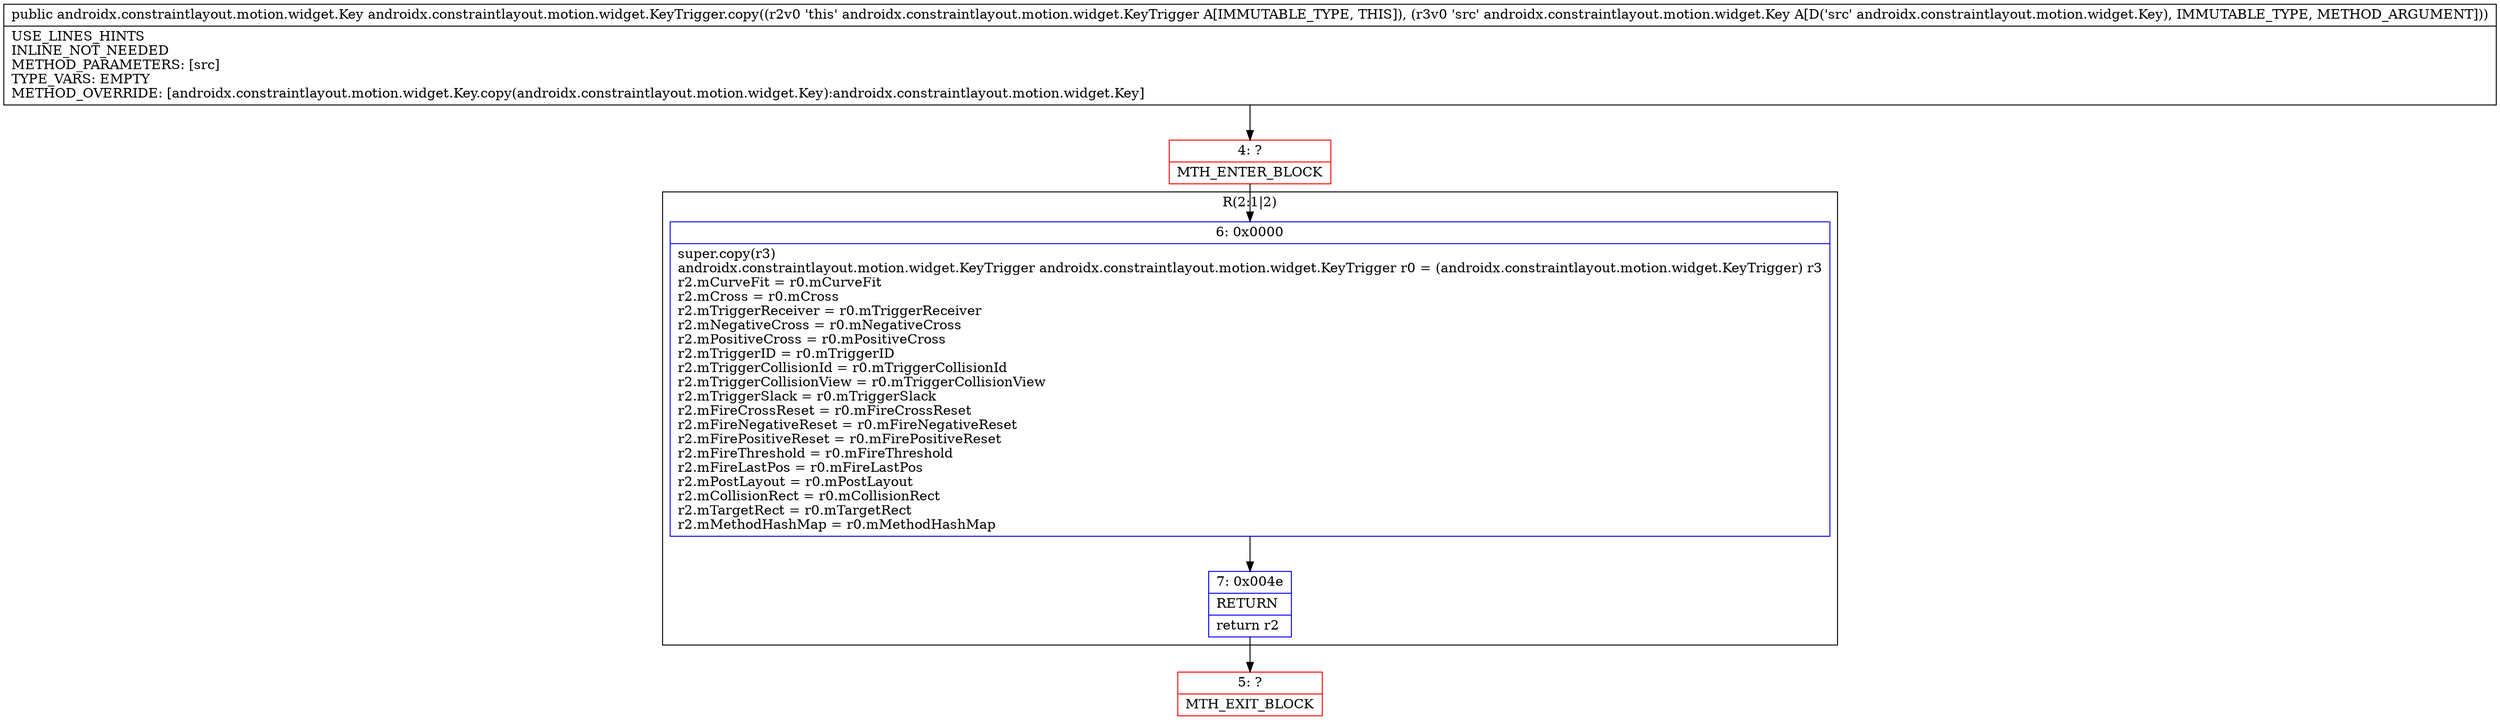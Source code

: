 digraph "CFG forandroidx.constraintlayout.motion.widget.KeyTrigger.copy(Landroidx\/constraintlayout\/motion\/widget\/Key;)Landroidx\/constraintlayout\/motion\/widget\/Key;" {
subgraph cluster_Region_2067299545 {
label = "R(2:1|2)";
node [shape=record,color=blue];
Node_6 [shape=record,label="{6\:\ 0x0000|super.copy(r3)\landroidx.constraintlayout.motion.widget.KeyTrigger androidx.constraintlayout.motion.widget.KeyTrigger r0 = (androidx.constraintlayout.motion.widget.KeyTrigger) r3\lr2.mCurveFit = r0.mCurveFit\lr2.mCross = r0.mCross\lr2.mTriggerReceiver = r0.mTriggerReceiver\lr2.mNegativeCross = r0.mNegativeCross\lr2.mPositiveCross = r0.mPositiveCross\lr2.mTriggerID = r0.mTriggerID\lr2.mTriggerCollisionId = r0.mTriggerCollisionId\lr2.mTriggerCollisionView = r0.mTriggerCollisionView\lr2.mTriggerSlack = r0.mTriggerSlack\lr2.mFireCrossReset = r0.mFireCrossReset\lr2.mFireNegativeReset = r0.mFireNegativeReset\lr2.mFirePositiveReset = r0.mFirePositiveReset\lr2.mFireThreshold = r0.mFireThreshold\lr2.mFireLastPos = r0.mFireLastPos\lr2.mPostLayout = r0.mPostLayout\lr2.mCollisionRect = r0.mCollisionRect\lr2.mTargetRect = r0.mTargetRect\lr2.mMethodHashMap = r0.mMethodHashMap\l}"];
Node_7 [shape=record,label="{7\:\ 0x004e|RETURN\l|return r2\l}"];
}
Node_4 [shape=record,color=red,label="{4\:\ ?|MTH_ENTER_BLOCK\l}"];
Node_5 [shape=record,color=red,label="{5\:\ ?|MTH_EXIT_BLOCK\l}"];
MethodNode[shape=record,label="{public androidx.constraintlayout.motion.widget.Key androidx.constraintlayout.motion.widget.KeyTrigger.copy((r2v0 'this' androidx.constraintlayout.motion.widget.KeyTrigger A[IMMUTABLE_TYPE, THIS]), (r3v0 'src' androidx.constraintlayout.motion.widget.Key A[D('src' androidx.constraintlayout.motion.widget.Key), IMMUTABLE_TYPE, METHOD_ARGUMENT]))  | USE_LINES_HINTS\lINLINE_NOT_NEEDED\lMETHOD_PARAMETERS: [src]\lTYPE_VARS: EMPTY\lMETHOD_OVERRIDE: [androidx.constraintlayout.motion.widget.Key.copy(androidx.constraintlayout.motion.widget.Key):androidx.constraintlayout.motion.widget.Key]\l}"];
MethodNode -> Node_4;Node_6 -> Node_7;
Node_7 -> Node_5;
Node_4 -> Node_6;
}

